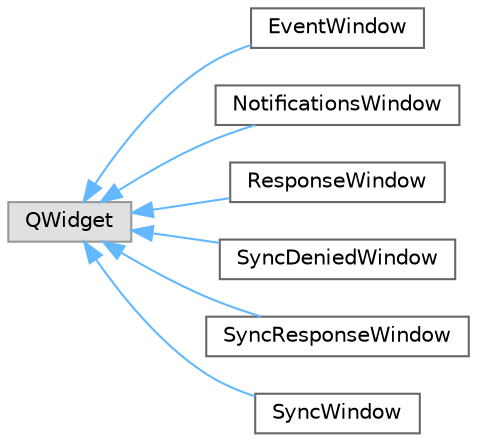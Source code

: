 digraph "Graphical Class Hierarchy"
{
 // LATEX_PDF_SIZE
  bgcolor="transparent";
  edge [fontname=Helvetica,fontsize=10,labelfontname=Helvetica,labelfontsize=10];
  node [fontname=Helvetica,fontsize=10,shape=box,height=0.2,width=0.4];
  rankdir="LR";
  Node0 [id="Node000000",label="QWidget",height=0.2,width=0.4,color="grey60", fillcolor="#E0E0E0", style="filled",tooltip=" "];
  Node0 -> Node1 [id="edge13_Node000000_Node000001",dir="back",color="steelblue1",style="solid",tooltip=" "];
  Node1 [id="Node000001",label="EventWindow",height=0.2,width=0.4,color="grey40", fillcolor="white", style="filled",URL="$class_event_window.html",tooltip=" "];
  Node0 -> Node2 [id="edge14_Node000000_Node000002",dir="back",color="steelblue1",style="solid",tooltip=" "];
  Node2 [id="Node000002",label="NotificationsWindow",height=0.2,width=0.4,color="grey40", fillcolor="white", style="filled",URL="$class_notifications_window.html",tooltip=" "];
  Node0 -> Node3 [id="edge15_Node000000_Node000003",dir="back",color="steelblue1",style="solid",tooltip=" "];
  Node3 [id="Node000003",label="ResponseWindow",height=0.2,width=0.4,color="grey40", fillcolor="white", style="filled",URL="$class_response_window.html",tooltip=" "];
  Node0 -> Node4 [id="edge16_Node000000_Node000004",dir="back",color="steelblue1",style="solid",tooltip=" "];
  Node4 [id="Node000004",label="SyncDeniedWindow",height=0.2,width=0.4,color="grey40", fillcolor="white", style="filled",URL="$class_sync_denied_window.html",tooltip=" "];
  Node0 -> Node5 [id="edge17_Node000000_Node000005",dir="back",color="steelblue1",style="solid",tooltip=" "];
  Node5 [id="Node000005",label="SyncResponseWindow",height=0.2,width=0.4,color="grey40", fillcolor="white", style="filled",URL="$class_sync_response_window.html",tooltip=" "];
  Node0 -> Node6 [id="edge18_Node000000_Node000006",dir="back",color="steelblue1",style="solid",tooltip=" "];
  Node6 [id="Node000006",label="SyncWindow",height=0.2,width=0.4,color="grey40", fillcolor="white", style="filled",URL="$class_sync_window.html",tooltip=" "];
}
